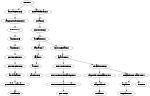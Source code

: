 digraph G { size="1,1";
abstracción_n_2 -> rasgo_psicológico_n_1;
acción_n_1 -> consecución_n_1;
acción_n_5 -> acción_n_1;
acrobacia_n_1 -> proeza_acrobática_n_1;
aparato_n_1 -> instrumento_n_6;
aparato_n_1 -> mecanismo_n_2;
aro_n_1 -> caucho_n_2;
artefacto_n_1 -> banda_n_4;
artefacto_n_1 -> instrumental_n_1;
aspa_n_1 -> impulsor_n_1;
banda_n_4 -> faja_n_1;
conjunto_n_2 -> artefacto_n_1;
consecución_n_1 -> consecución_n_2;
consecución_n_2 -> acrobacia_n_1;
cosa_n_2 -> conjunto_n_2;
dispositivo_mecánico_n_1 -> máquina_n_5;
ente_n_1 -> abstracción_n_2;
ente_n_1 -> entidad_física_n_1;
entidad_física_n_1 -> cosa_n_2;
evento_n_1 -> acción_n_5;
faja_n_1 -> aro_n_1;
instrumental_n_1 -> aparato_n_1;
instrumento_de_castigo_n_1 -> instrumento_de_tortura_n_1;
instrumento_de_tortura_n_1 -> potro_n_2;
instrumento_n_6 -> instrumento_de_castigo_n_1;
mecanismo_n_2 -> dispositivo_mecánico_n_1;
mecanismo_n_2 -> mecanismo_rotativo_n_1;
mecanismo_rotativo_n_1 -> aro_n_8;
mecanismo_rotativo_n_1 -> aspa_n_1;
máquina_n_5 -> rueda_n_1;
proeza_acrobática_n_1 -> rueda_n_3;
rasgo_psicológico_n_1 -> evento_n_1;
}